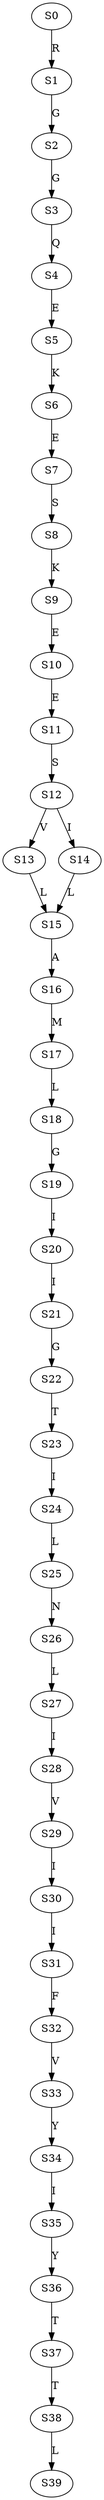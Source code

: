 strict digraph  {
	S0 -> S1 [ label = R ];
	S1 -> S2 [ label = G ];
	S2 -> S3 [ label = G ];
	S3 -> S4 [ label = Q ];
	S4 -> S5 [ label = E ];
	S5 -> S6 [ label = K ];
	S6 -> S7 [ label = E ];
	S7 -> S8 [ label = S ];
	S8 -> S9 [ label = K ];
	S9 -> S10 [ label = E ];
	S10 -> S11 [ label = E ];
	S11 -> S12 [ label = S ];
	S12 -> S13 [ label = V ];
	S12 -> S14 [ label = I ];
	S13 -> S15 [ label = L ];
	S14 -> S15 [ label = L ];
	S15 -> S16 [ label = A ];
	S16 -> S17 [ label = M ];
	S17 -> S18 [ label = L ];
	S18 -> S19 [ label = G ];
	S19 -> S20 [ label = I ];
	S20 -> S21 [ label = I ];
	S21 -> S22 [ label = G ];
	S22 -> S23 [ label = T ];
	S23 -> S24 [ label = I ];
	S24 -> S25 [ label = L ];
	S25 -> S26 [ label = N ];
	S26 -> S27 [ label = L ];
	S27 -> S28 [ label = I ];
	S28 -> S29 [ label = V ];
	S29 -> S30 [ label = I ];
	S30 -> S31 [ label = I ];
	S31 -> S32 [ label = F ];
	S32 -> S33 [ label = V ];
	S33 -> S34 [ label = Y ];
	S34 -> S35 [ label = I ];
	S35 -> S36 [ label = Y ];
	S36 -> S37 [ label = T ];
	S37 -> S38 [ label = T ];
	S38 -> S39 [ label = L ];
}
